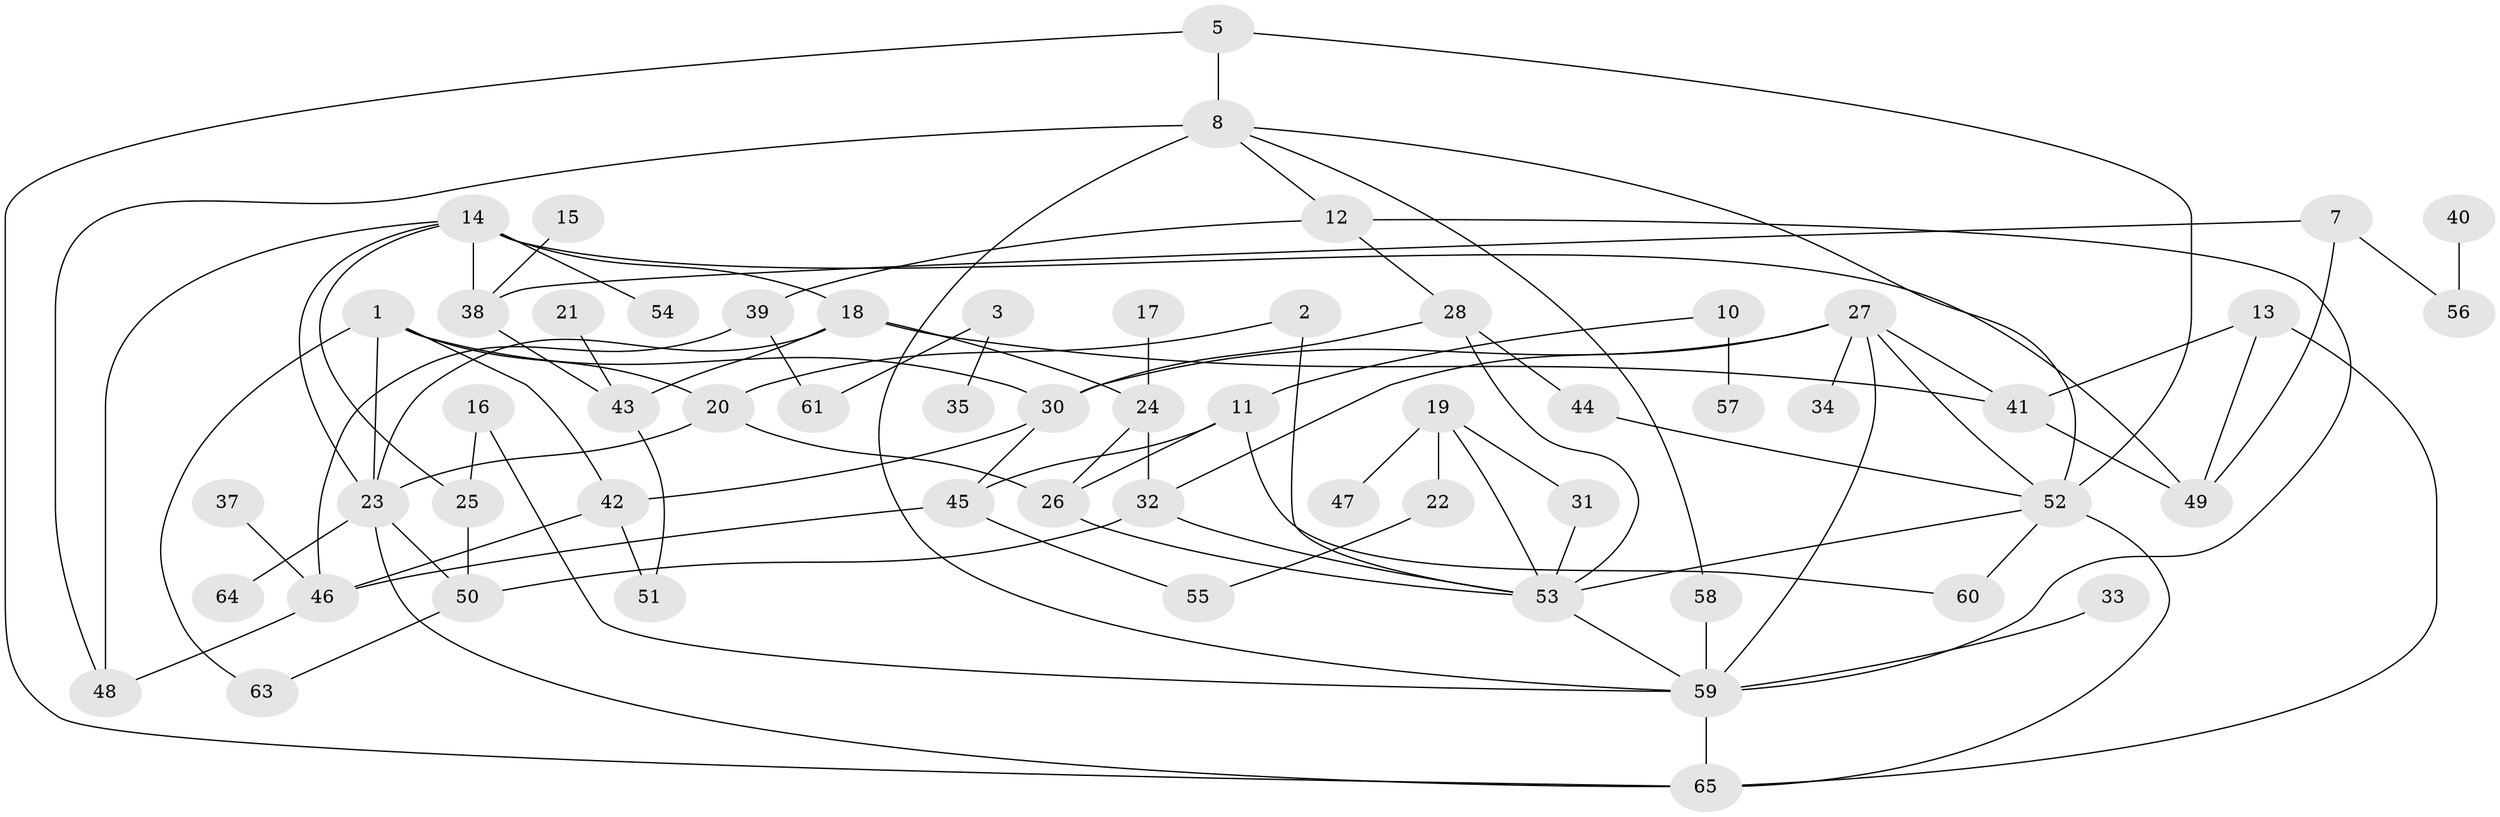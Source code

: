 // original degree distribution, {2: 0.24031007751937986, 6: 0.03875968992248062, 5: 0.06976744186046512, 3: 0.20155038759689922, 1: 0.24806201550387597, 0: 0.031007751937984496, 4: 0.16279069767441862, 7: 0.007751937984496124}
// Generated by graph-tools (version 1.1) at 2025/00/03/09/25 03:00:43]
// undirected, 59 vertices, 96 edges
graph export_dot {
graph [start="1"]
  node [color=gray90,style=filled];
  1;
  2;
  3;
  5;
  7;
  8;
  10;
  11;
  12;
  13;
  14;
  15;
  16;
  17;
  18;
  19;
  20;
  21;
  22;
  23;
  24;
  25;
  26;
  27;
  28;
  30;
  31;
  32;
  33;
  34;
  35;
  37;
  38;
  39;
  40;
  41;
  42;
  43;
  44;
  45;
  46;
  47;
  48;
  49;
  50;
  51;
  52;
  53;
  54;
  55;
  56;
  57;
  58;
  59;
  60;
  61;
  63;
  64;
  65;
  1 -- 20 [weight=1.0];
  1 -- 23 [weight=1.0];
  1 -- 30 [weight=1.0];
  1 -- 42 [weight=1.0];
  1 -- 63 [weight=1.0];
  2 -- 20 [weight=1.0];
  2 -- 53 [weight=1.0];
  3 -- 35 [weight=1.0];
  3 -- 61 [weight=1.0];
  5 -- 8 [weight=1.0];
  5 -- 52 [weight=1.0];
  5 -- 65 [weight=1.0];
  7 -- 38 [weight=1.0];
  7 -- 49 [weight=1.0];
  7 -- 56 [weight=1.0];
  8 -- 12 [weight=1.0];
  8 -- 48 [weight=2.0];
  8 -- 52 [weight=1.0];
  8 -- 58 [weight=1.0];
  8 -- 59 [weight=1.0];
  10 -- 11 [weight=1.0];
  10 -- 57 [weight=1.0];
  11 -- 26 [weight=1.0];
  11 -- 45 [weight=1.0];
  11 -- 60 [weight=1.0];
  12 -- 28 [weight=1.0];
  12 -- 39 [weight=1.0];
  12 -- 59 [weight=1.0];
  13 -- 41 [weight=1.0];
  13 -- 49 [weight=2.0];
  13 -- 65 [weight=1.0];
  14 -- 18 [weight=1.0];
  14 -- 23 [weight=1.0];
  14 -- 25 [weight=1.0];
  14 -- 38 [weight=1.0];
  14 -- 48 [weight=1.0];
  14 -- 49 [weight=2.0];
  14 -- 54 [weight=1.0];
  15 -- 38 [weight=1.0];
  16 -- 25 [weight=1.0];
  16 -- 59 [weight=1.0];
  17 -- 24 [weight=1.0];
  18 -- 23 [weight=1.0];
  18 -- 24 [weight=1.0];
  18 -- 41 [weight=1.0];
  18 -- 43 [weight=1.0];
  19 -- 22 [weight=1.0];
  19 -- 31 [weight=1.0];
  19 -- 47 [weight=1.0];
  19 -- 53 [weight=1.0];
  20 -- 23 [weight=1.0];
  20 -- 26 [weight=1.0];
  21 -- 43 [weight=1.0];
  22 -- 55 [weight=1.0];
  23 -- 50 [weight=1.0];
  23 -- 64 [weight=1.0];
  23 -- 65 [weight=2.0];
  24 -- 26 [weight=1.0];
  24 -- 32 [weight=1.0];
  25 -- 50 [weight=1.0];
  26 -- 53 [weight=1.0];
  27 -- 30 [weight=1.0];
  27 -- 32 [weight=1.0];
  27 -- 34 [weight=1.0];
  27 -- 41 [weight=1.0];
  27 -- 52 [weight=1.0];
  27 -- 59 [weight=1.0];
  28 -- 30 [weight=1.0];
  28 -- 44 [weight=1.0];
  28 -- 53 [weight=1.0];
  30 -- 42 [weight=1.0];
  30 -- 45 [weight=1.0];
  31 -- 53 [weight=1.0];
  32 -- 50 [weight=1.0];
  32 -- 53 [weight=1.0];
  33 -- 59 [weight=1.0];
  37 -- 46 [weight=1.0];
  38 -- 43 [weight=1.0];
  39 -- 46 [weight=1.0];
  39 -- 61 [weight=1.0];
  40 -- 56 [weight=1.0];
  41 -- 49 [weight=1.0];
  42 -- 46 [weight=1.0];
  42 -- 51 [weight=1.0];
  43 -- 51 [weight=1.0];
  44 -- 52 [weight=1.0];
  45 -- 46 [weight=1.0];
  45 -- 55 [weight=1.0];
  46 -- 48 [weight=2.0];
  50 -- 63 [weight=1.0];
  52 -- 53 [weight=1.0];
  52 -- 60 [weight=1.0];
  52 -- 65 [weight=2.0];
  53 -- 59 [weight=1.0];
  58 -- 59 [weight=2.0];
  59 -- 65 [weight=1.0];
}
